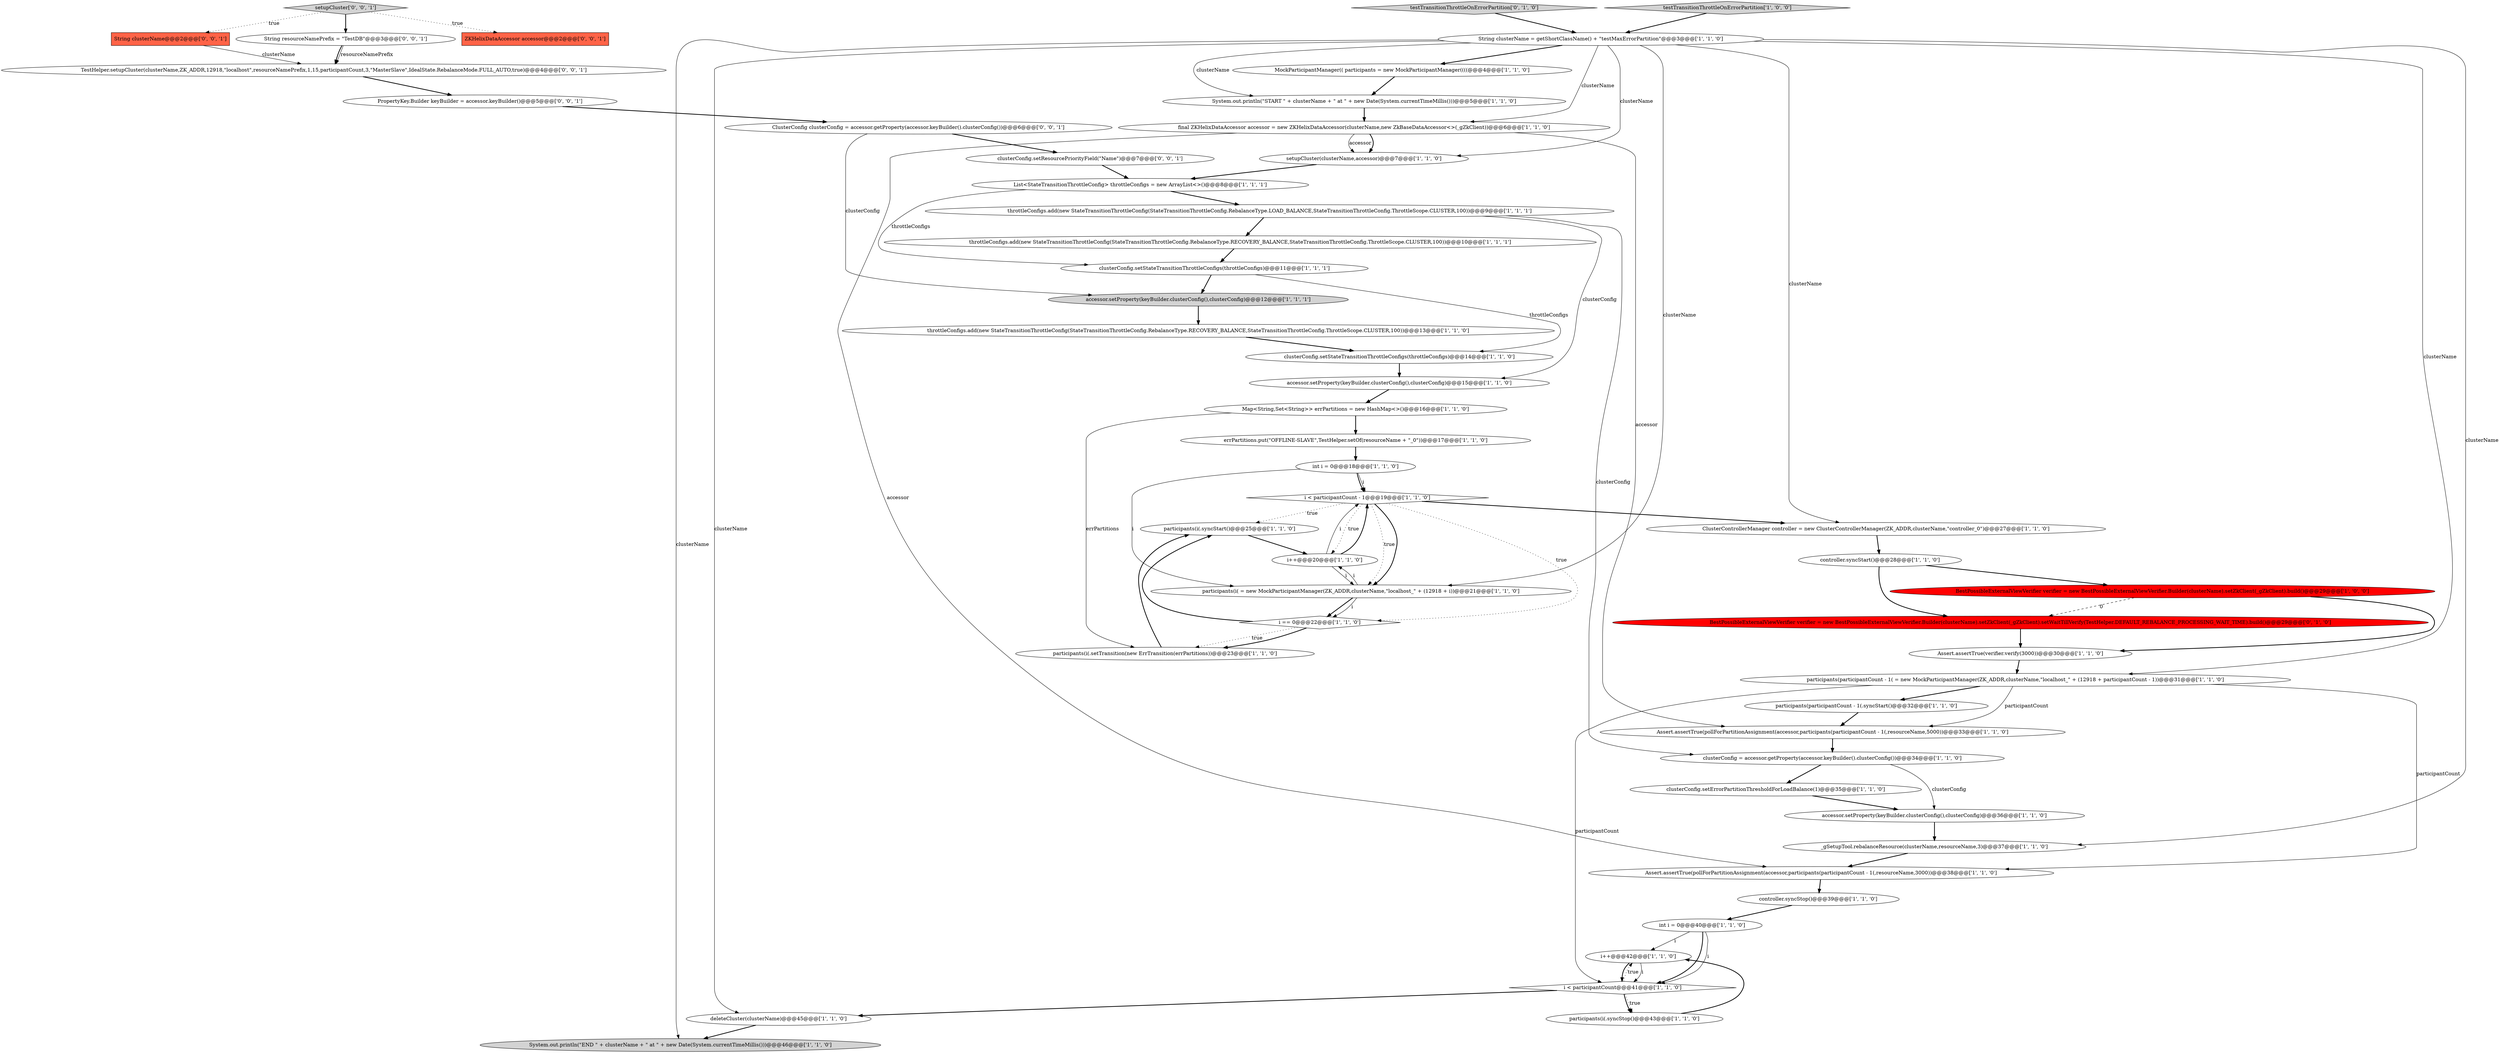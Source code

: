 digraph {
32 [style = filled, label = "controller.syncStart()@@@28@@@['1', '1', '0']", fillcolor = white, shape = ellipse image = "AAA0AAABBB1BBB"];
12 [style = filled, label = "String clusterName = getShortClassName() + \"testMaxErrorPartition\"@@@3@@@['1', '1', '0']", fillcolor = white, shape = ellipse image = "AAA0AAABBB1BBB"];
23 [style = filled, label = "_gSetupTool.rebalanceResource(clusterName,resourceName,3)@@@37@@@['1', '1', '0']", fillcolor = white, shape = ellipse image = "AAA0AAABBB1BBB"];
11 [style = filled, label = "controller.syncStop()@@@39@@@['1', '1', '0']", fillcolor = white, shape = ellipse image = "AAA0AAABBB1BBB"];
16 [style = filled, label = "participants(i(.syncStart()@@@25@@@['1', '1', '0']", fillcolor = white, shape = ellipse image = "AAA0AAABBB1BBB"];
42 [style = filled, label = "BestPossibleExternalViewVerifier verifier = new BestPossibleExternalViewVerifier.Builder(clusterName).setZkClient(_gZkClient).setWaitTillVerify(TestHelper.DEFAULT_REBALANCE_PROCESSING_WAIT_TIME).build()@@@29@@@['0', '1', '0']", fillcolor = red, shape = ellipse image = "AAA1AAABBB2BBB"];
29 [style = filled, label = "clusterConfig.setStateTransitionThrottleConfigs(throttleConfigs)@@@11@@@['1', '1', '1']", fillcolor = white, shape = ellipse image = "AAA0AAABBB1BBB"];
14 [style = filled, label = "List<StateTransitionThrottleConfig> throttleConfigs = new ArrayList<>()@@@8@@@['1', '1', '1']", fillcolor = white, shape = ellipse image = "AAA0AAABBB1BBB"];
35 [style = filled, label = "throttleConfigs.add(new StateTransitionThrottleConfig(StateTransitionThrottleConfig.RebalanceType.RECOVERY_BALANCE,StateTransitionThrottleConfig.ThrottleScope.CLUSTER,100))@@@13@@@['1', '1', '0']", fillcolor = white, shape = ellipse image = "AAA0AAABBB1BBB"];
40 [style = filled, label = "clusterConfig = accessor.getProperty(accessor.keyBuilder().clusterConfig())@@@34@@@['1', '1', '0']", fillcolor = white, shape = ellipse image = "AAA0AAABBB1BBB"];
8 [style = filled, label = "Assert.assertTrue(verifier.verify(3000))@@@30@@@['1', '1', '0']", fillcolor = white, shape = ellipse image = "AAA0AAABBB1BBB"];
49 [style = filled, label = "String clusterName@@@2@@@['0', '0', '1']", fillcolor = tomato, shape = box image = "AAA0AAABBB3BBB"];
4 [style = filled, label = "errPartitions.put(\"OFFLINE-SLAVE\",TestHelper.setOf(resourceName + \"_0\"))@@@17@@@['1', '1', '0']", fillcolor = white, shape = ellipse image = "AAA0AAABBB1BBB"];
34 [style = filled, label = "final ZKHelixDataAccessor accessor = new ZKHelixDataAccessor(clusterName,new ZkBaseDataAccessor<>(_gZkClient))@@@6@@@['1', '1', '0']", fillcolor = white, shape = ellipse image = "AAA0AAABBB1BBB"];
13 [style = filled, label = "setupCluster(clusterName,accessor)@@@7@@@['1', '1', '0']", fillcolor = white, shape = ellipse image = "AAA0AAABBB1BBB"];
30 [style = filled, label = "System.out.println(\"START \" + clusterName + \" at \" + new Date(System.currentTimeMillis()))@@@5@@@['1', '1', '0']", fillcolor = white, shape = ellipse image = "AAA0AAABBB1BBB"];
48 [style = filled, label = "TestHelper.setupCluster(clusterName,ZK_ADDR,12918,\"localhost\",resourceNamePrefix,1,15,participantCount,3,\"MasterSlave\",IdealState.RebalanceMode.FULL_AUTO,true)@@@4@@@['0', '0', '1']", fillcolor = white, shape = ellipse image = "AAA0AAABBB3BBB"];
9 [style = filled, label = "deleteCluster(clusterName)@@@45@@@['1', '1', '0']", fillcolor = white, shape = ellipse image = "AAA0AAABBB1BBB"];
37 [style = filled, label = "int i = 0@@@18@@@['1', '1', '0']", fillcolor = white, shape = ellipse image = "AAA0AAABBB1BBB"];
22 [style = filled, label = "accessor.setProperty(keyBuilder.clusterConfig(),clusterConfig)@@@36@@@['1', '1', '0']", fillcolor = white, shape = ellipse image = "AAA0AAABBB1BBB"];
15 [style = filled, label = "clusterConfig.setErrorPartitionThresholdForLoadBalance(1)@@@35@@@['1', '1', '0']", fillcolor = white, shape = ellipse image = "AAA0AAABBB1BBB"];
27 [style = filled, label = "BestPossibleExternalViewVerifier verifier = new BestPossibleExternalViewVerifier.Builder(clusterName).setZkClient(_gZkClient).build()@@@29@@@['1', '0', '0']", fillcolor = red, shape = ellipse image = "AAA1AAABBB1BBB"];
38 [style = filled, label = "throttleConfigs.add(new StateTransitionThrottleConfig(StateTransitionThrottleConfig.RebalanceType.RECOVERY_BALANCE,StateTransitionThrottleConfig.ThrottleScope.CLUSTER,100))@@@10@@@['1', '1', '1']", fillcolor = white, shape = ellipse image = "AAA0AAABBB1BBB"];
18 [style = filled, label = "accessor.setProperty(keyBuilder.clusterConfig(),clusterConfig)@@@12@@@['1', '1', '1']", fillcolor = lightgray, shape = ellipse image = "AAA0AAABBB1BBB"];
36 [style = filled, label = "clusterConfig.setStateTransitionThrottleConfigs(throttleConfigs)@@@14@@@['1', '1', '0']", fillcolor = white, shape = ellipse image = "AAA0AAABBB1BBB"];
47 [style = filled, label = "ClusterConfig clusterConfig = accessor.getProperty(accessor.keyBuilder().clusterConfig())@@@6@@@['0', '0', '1']", fillcolor = white, shape = ellipse image = "AAA0AAABBB3BBB"];
46 [style = filled, label = "PropertyKey.Builder keyBuilder = accessor.keyBuilder()@@@5@@@['0', '0', '1']", fillcolor = white, shape = ellipse image = "AAA0AAABBB3BBB"];
6 [style = filled, label = "participants(participantCount - 1( = new MockParticipantManager(ZK_ADDR,clusterName,\"localhost_\" + (12918 + participantCount - 1))@@@31@@@['1', '1', '0']", fillcolor = white, shape = ellipse image = "AAA0AAABBB1BBB"];
0 [style = filled, label = "Map<String,Set<String>> errPartitions = new HashMap<>()@@@16@@@['1', '1', '0']", fillcolor = white, shape = ellipse image = "AAA0AAABBB1BBB"];
25 [style = filled, label = "Assert.assertTrue(pollForPartitionAssignment(accessor,participants(participantCount - 1(,resourceName,3000))@@@38@@@['1', '1', '0']", fillcolor = white, shape = ellipse image = "AAA0AAABBB1BBB"];
43 [style = filled, label = "testTransitionThrottleOnErrorPartition['0', '1', '0']", fillcolor = lightgray, shape = diamond image = "AAA0AAABBB2BBB"];
21 [style = filled, label = "Assert.assertTrue(pollForPartitionAssignment(accessor,participants(participantCount - 1(,resourceName,5000))@@@33@@@['1', '1', '0']", fillcolor = white, shape = ellipse image = "AAA0AAABBB1BBB"];
1 [style = filled, label = "ClusterControllerManager controller = new ClusterControllerManager(ZK_ADDR,clusterName,\"controller_0\")@@@27@@@['1', '1', '0']", fillcolor = white, shape = ellipse image = "AAA0AAABBB1BBB"];
5 [style = filled, label = "participants(i(.setTransition(new ErrTransition(errPartitions))@@@23@@@['1', '1', '0']", fillcolor = white, shape = ellipse image = "AAA0AAABBB1BBB"];
51 [style = filled, label = "setupCluster['0', '0', '1']", fillcolor = lightgray, shape = diamond image = "AAA0AAABBB3BBB"];
44 [style = filled, label = "ZKHelixDataAccessor accessor@@@2@@@['0', '0', '1']", fillcolor = tomato, shape = box image = "AAA0AAABBB3BBB"];
41 [style = filled, label = "i < participantCount - 1@@@19@@@['1', '1', '0']", fillcolor = white, shape = diamond image = "AAA0AAABBB1BBB"];
20 [style = filled, label = "throttleConfigs.add(new StateTransitionThrottleConfig(StateTransitionThrottleConfig.RebalanceType.LOAD_BALANCE,StateTransitionThrottleConfig.ThrottleScope.CLUSTER,100))@@@9@@@['1', '1', '1']", fillcolor = white, shape = ellipse image = "AAA0AAABBB1BBB"];
17 [style = filled, label = "i++@@@42@@@['1', '1', '0']", fillcolor = white, shape = ellipse image = "AAA0AAABBB1BBB"];
26 [style = filled, label = "i++@@@20@@@['1', '1', '0']", fillcolor = white, shape = ellipse image = "AAA0AAABBB1BBB"];
19 [style = filled, label = "MockParticipantManager(( participants = new MockParticipantManager((((@@@4@@@['1', '1', '0']", fillcolor = white, shape = ellipse image = "AAA0AAABBB1BBB"];
28 [style = filled, label = "testTransitionThrottleOnErrorPartition['1', '0', '0']", fillcolor = lightgray, shape = diamond image = "AAA0AAABBB1BBB"];
50 [style = filled, label = "String resourceNamePrefix = \"TestDB\"@@@3@@@['0', '0', '1']", fillcolor = white, shape = ellipse image = "AAA0AAABBB3BBB"];
33 [style = filled, label = "i < participantCount@@@41@@@['1', '1', '0']", fillcolor = white, shape = diamond image = "AAA0AAABBB1BBB"];
2 [style = filled, label = "participants(i( = new MockParticipantManager(ZK_ADDR,clusterName,\"localhost_\" + (12918 + i))@@@21@@@['1', '1', '0']", fillcolor = white, shape = ellipse image = "AAA0AAABBB1BBB"];
45 [style = filled, label = "clusterConfig.setResourcePriorityField(\"Name\")@@@7@@@['0', '0', '1']", fillcolor = white, shape = ellipse image = "AAA0AAABBB3BBB"];
7 [style = filled, label = "accessor.setProperty(keyBuilder.clusterConfig(),clusterConfig)@@@15@@@['1', '1', '0']", fillcolor = white, shape = ellipse image = "AAA0AAABBB1BBB"];
39 [style = filled, label = "participants(i(.syncStop()@@@43@@@['1', '1', '0']", fillcolor = white, shape = ellipse image = "AAA0AAABBB1BBB"];
10 [style = filled, label = "System.out.println(\"END \" + clusterName + \" at \" + new Date(System.currentTimeMillis()))@@@46@@@['1', '1', '0']", fillcolor = lightgray, shape = ellipse image = "AAA0AAABBB1BBB"];
31 [style = filled, label = "participants(participantCount - 1(.syncStart()@@@32@@@['1', '1', '0']", fillcolor = white, shape = ellipse image = "AAA0AAABBB1BBB"];
24 [style = filled, label = "i == 0@@@22@@@['1', '1', '0']", fillcolor = white, shape = diamond image = "AAA0AAABBB1BBB"];
3 [style = filled, label = "int i = 0@@@40@@@['1', '1', '0']", fillcolor = white, shape = ellipse image = "AAA0AAABBB1BBB"];
34->25 [style = solid, label="accessor"];
12->30 [style = solid, label="clusterName"];
29->36 [style = solid, label="throttleConfigs"];
40->15 [style = bold, label=""];
8->6 [style = bold, label=""];
31->21 [style = bold, label=""];
9->10 [style = bold, label=""];
29->18 [style = bold, label=""];
41->2 [style = dotted, label="true"];
51->50 [style = bold, label=""];
49->48 [style = solid, label="clusterName"];
18->35 [style = bold, label=""];
0->5 [style = solid, label="errPartitions"];
2->24 [style = bold, label=""];
13->14 [style = bold, label=""];
24->5 [style = dotted, label="true"];
14->20 [style = bold, label=""];
23->25 [style = bold, label=""];
14->29 [style = solid, label="throttleConfigs"];
16->26 [style = bold, label=""];
41->24 [style = dotted, label="true"];
7->0 [style = bold, label=""];
30->34 [style = bold, label=""];
3->33 [style = bold, label=""];
20->38 [style = bold, label=""];
41->2 [style = bold, label=""];
22->23 [style = bold, label=""];
24->5 [style = bold, label=""];
45->14 [style = bold, label=""];
12->2 [style = solid, label="clusterName"];
12->34 [style = solid, label="clusterName"];
43->12 [style = bold, label=""];
19->30 [style = bold, label=""];
17->33 [style = solid, label="i"];
1->32 [style = bold, label=""];
32->42 [style = bold, label=""];
2->24 [style = solid, label="i"];
27->8 [style = bold, label=""];
33->39 [style = dotted, label="true"];
20->7 [style = solid, label="clusterConfig"];
37->41 [style = bold, label=""];
42->8 [style = bold, label=""];
41->16 [style = dotted, label="true"];
51->49 [style = dotted, label="true"];
32->27 [style = bold, label=""];
28->12 [style = bold, label=""];
50->48 [style = bold, label=""];
26->2 [style = solid, label="i"];
33->17 [style = dotted, label="true"];
27->42 [style = dashed, label="0"];
15->22 [style = bold, label=""];
48->46 [style = bold, label=""];
5->16 [style = bold, label=""];
26->41 [style = bold, label=""];
47->18 [style = solid, label="clusterConfig"];
11->3 [style = bold, label=""];
39->17 [style = bold, label=""];
50->48 [style = solid, label="resourceNamePrefix"];
2->26 [style = solid, label="i"];
3->33 [style = solid, label="i"];
34->21 [style = solid, label="accessor"];
12->10 [style = solid, label="clusterName"];
6->33 [style = solid, label="participantCount"];
47->45 [style = bold, label=""];
40->22 [style = solid, label="clusterConfig"];
6->25 [style = solid, label="participantCount"];
37->41 [style = solid, label="i"];
38->29 [style = bold, label=""];
34->13 [style = bold, label=""];
12->23 [style = solid, label="clusterName"];
20->40 [style = solid, label="clusterConfig"];
12->1 [style = solid, label="clusterName"];
17->33 [style = bold, label=""];
12->6 [style = solid, label="clusterName"];
41->1 [style = bold, label=""];
37->2 [style = solid, label="i"];
33->9 [style = bold, label=""];
46->47 [style = bold, label=""];
6->21 [style = solid, label="participantCount"];
41->26 [style = dotted, label="true"];
24->16 [style = bold, label=""];
3->17 [style = solid, label="i"];
6->31 [style = bold, label=""];
33->39 [style = bold, label=""];
4->37 [style = bold, label=""];
12->13 [style = solid, label="clusterName"];
36->7 [style = bold, label=""];
0->4 [style = bold, label=""];
25->11 [style = bold, label=""];
21->40 [style = bold, label=""];
51->44 [style = dotted, label="true"];
35->36 [style = bold, label=""];
26->41 [style = solid, label="i"];
12->19 [style = bold, label=""];
34->13 [style = solid, label="accessor"];
12->9 [style = solid, label="clusterName"];
}
